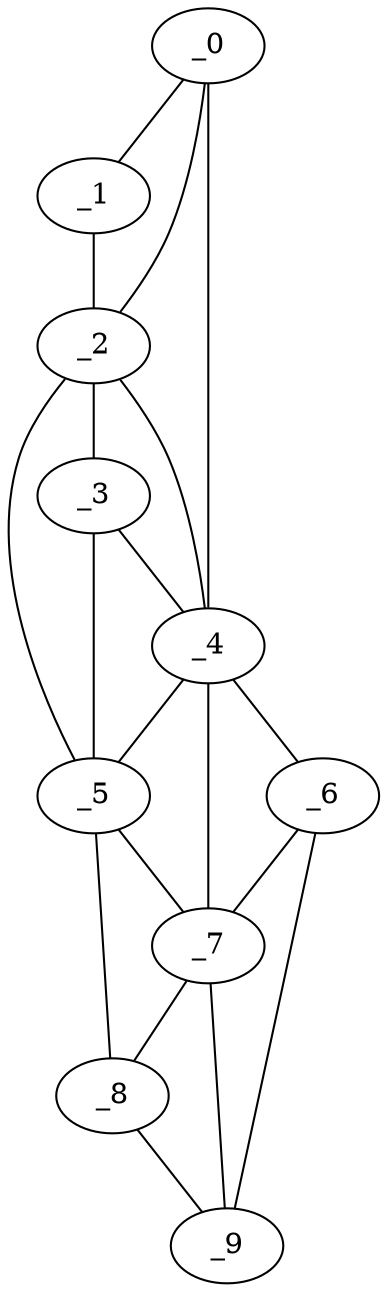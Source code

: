 graph "obj21__230.gxl" {
	_0	 [x=10,
		y=39];
	_1	 [x=14,
		y=36];
	_0 -- _1	 [valence=1];
	_2	 [x=24,
		y=36];
	_0 -- _2	 [valence=2];
	_4	 [x=54,
		y=61];
	_0 -- _4	 [valence=1];
	_1 -- _2	 [valence=1];
	_3	 [x=53,
		y=51];
	_2 -- _3	 [valence=1];
	_2 -- _4	 [valence=2];
	_5	 [x=61,
		y=50];
	_2 -- _5	 [valence=1];
	_3 -- _4	 [valence=2];
	_3 -- _5	 [valence=2];
	_4 -- _5	 [valence=1];
	_6	 [x=115,
		y=84];
	_4 -- _6	 [valence=1];
	_7	 [x=116,
		y=77];
	_4 -- _7	 [valence=2];
	_5 -- _7	 [valence=2];
	_8	 [x=125,
		y=76];
	_5 -- _8	 [valence=1];
	_6 -- _7	 [valence=1];
	_9	 [x=126,
		y=84];
	_6 -- _9	 [valence=1];
	_7 -- _8	 [valence=2];
	_7 -- _9	 [valence=2];
	_8 -- _9	 [valence=1];
}
